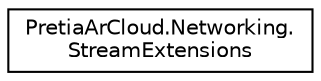digraph "Graphical Class Hierarchy"
{
 // LATEX_PDF_SIZE
  edge [fontname="Helvetica",fontsize="10",labelfontname="Helvetica",labelfontsize="10"];
  node [fontname="Helvetica",fontsize="10",shape=record];
  rankdir="LR";
  Node0 [label="PretiaArCloud.Networking.\lStreamExtensions",height=0.2,width=0.4,color="black", fillcolor="white", style="filled",URL="$classPretiaArCloud_1_1Networking_1_1StreamExtensions.html",tooltip=" "];
}
